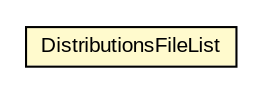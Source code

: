 #!/usr/local/bin/dot
#
# Class diagram 
# Generated by UMLGraph version R5_6-24-gf6e263 (http://www.umlgraph.org/)
#

digraph G {
	edge [fontname="arial",fontsize=10,labelfontname="arial",labelfontsize=10];
	node [fontname="arial",fontsize=10,shape=plaintext];
	nodesep=0.25;
	ranksep=0.5;
	// edu.arizona.biosemantics.semanticmarkup.markupelement.distribution.model.DistributionsFileList
	c57414 [label=<<table title="edu.arizona.biosemantics.semanticmarkup.markupelement.distribution.model.DistributionsFileList" border="0" cellborder="1" cellspacing="0" cellpadding="2" port="p" bgcolor="lemonChiffon" href="./DistributionsFileList.html">
		<tr><td><table border="0" cellspacing="0" cellpadding="1">
<tr><td align="center" balign="center"> DistributionsFileList </td></tr>
		</table></td></tr>
		</table>>, URL="./DistributionsFileList.html", fontname="arial", fontcolor="black", fontsize=10.0];
}

